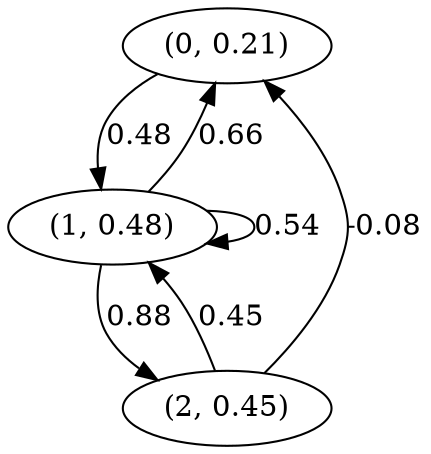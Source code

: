 digraph {
    0 [ label = "(0, 0.21)" ]
    1 [ label = "(1, 0.48)" ]
    2 [ label = "(2, 0.45)" ]
    1 -> 1 [ label = "0.54" ]
    1 -> 0 [ label = "0.66" ]
    2 -> 0 [ label = "-0.08" ]
    0 -> 1 [ label = "0.48" ]
    2 -> 1 [ label = "0.45" ]
    1 -> 2 [ label = "0.88" ]
}

